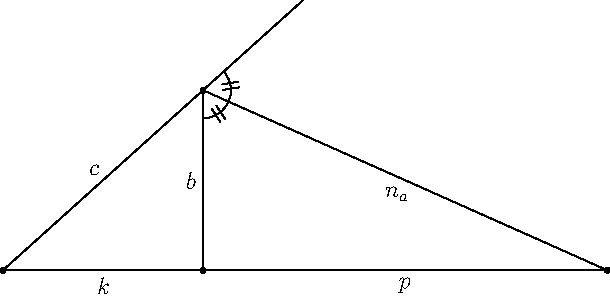 // Exterior Bisector Theorem states that
// let ABC be a triangle and
// let E be intersection point of
// exterior angle bisector of A and BC
// then EC / EB = AC / AB
// and AE^2 = EC * EB - AC * AB


import geometry;


// Define points for triangle
point A = (100.0, 90.0),
	B = (0.0, 0.0),
	C = (100.0, 0.0);


// Define and draw main triangle
triangle maintrig = triangle(A, B, C);
draw(maintrig);


// Get a point in segment AB for exterior angle
point D = relpoint(maintrig.BA, 1.5);


// Get exterior angle bisector and point E
line oabisector = bisector(line(A, true, D, true), line(A, true, C, true), sharp=false);
point E = intersectionpoint(oabisector, line(B, true, C, true));


// Draw exterior angle bisector
draw(A--E);
draw(A--D);
draw(C--E);


// Label segments, mark points and angles accordingly
label("$b$", A--C);
label("$c$", A--B);
label("$k$", B--C);
label("$p$", C--E);
label("$n_a$", A--E);

dot(A);
dot(B);
dot(C);
dot(E);

markangle(C, A, D, StickIntervalMarker(2, 2, size=8), radius=14);
